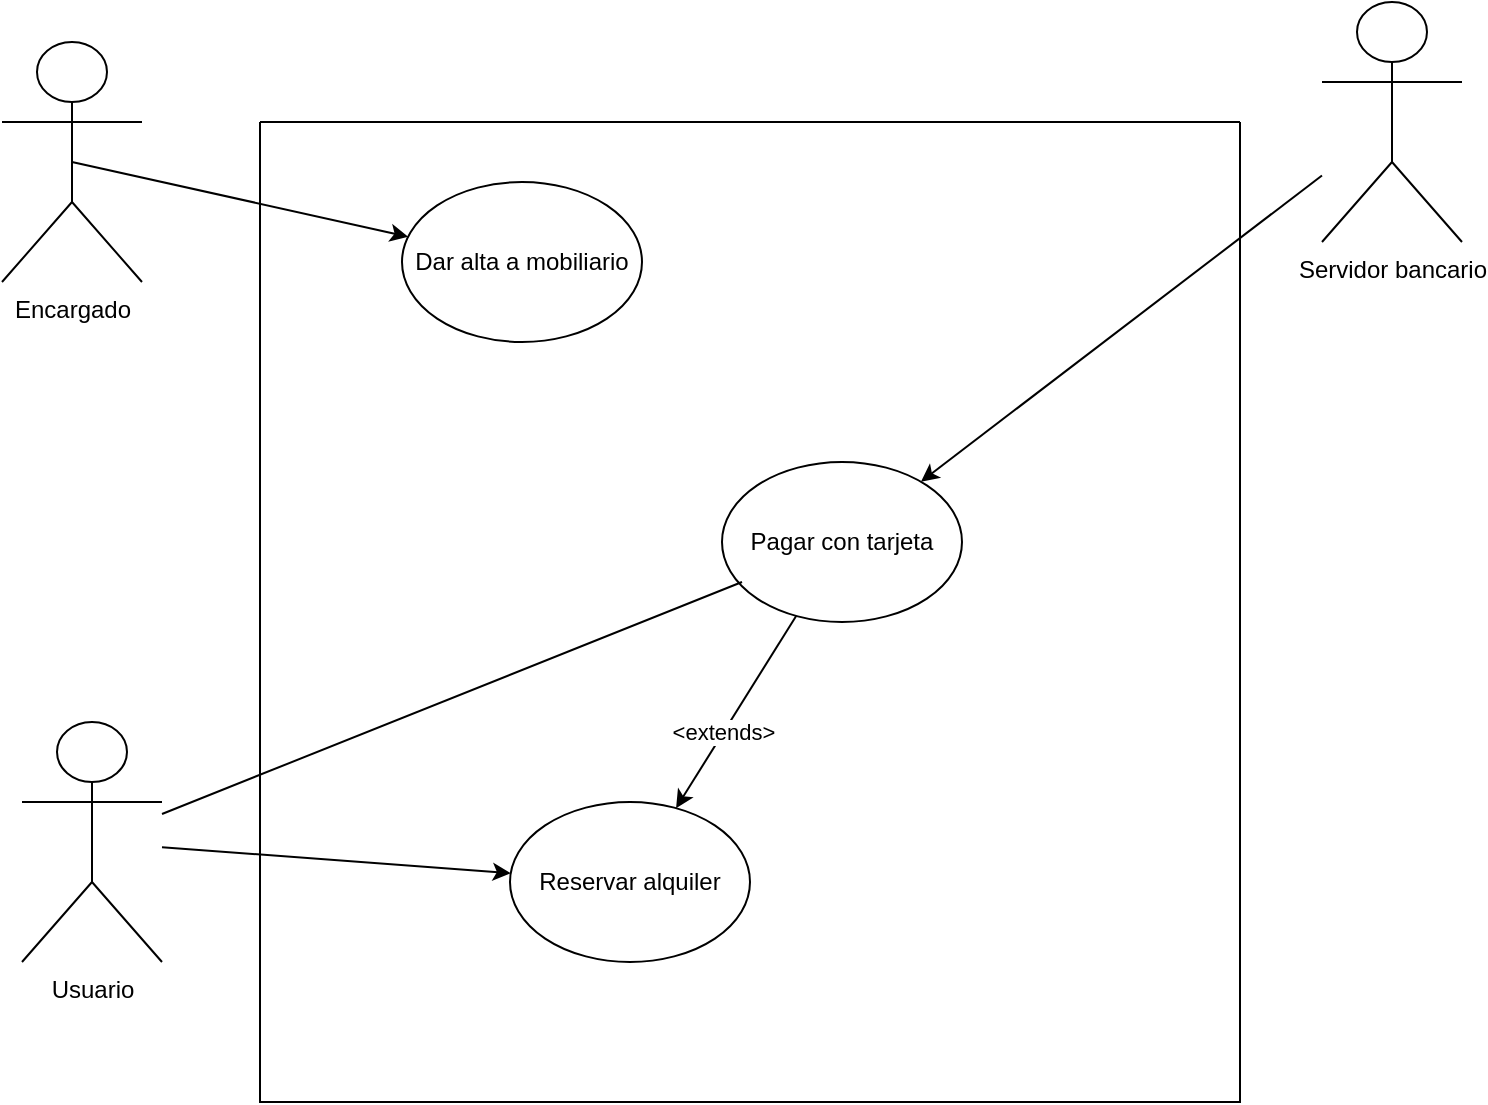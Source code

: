 <mxfile version="20.3.0" type="github">
  <diagram id="iOiiNKqxKT4wSBpW0y1S" name="Página-1">
    <mxGraphModel dx="1422" dy="762" grid="1" gridSize="10" guides="1" tooltips="1" connect="1" arrows="1" fold="1" page="1" pageScale="1" pageWidth="827" pageHeight="1169" math="0" shadow="0">
      <root>
        <mxCell id="0" />
        <mxCell id="1" parent="0" />
        <mxCell id="kAfgs-jqT4JxFYwGNpp8-3" value="" style="swimlane;startSize=0;" vertex="1" parent="1">
          <mxGeometry x="169" y="150" width="490" height="490" as="geometry" />
        </mxCell>
        <mxCell id="kAfgs-jqT4JxFYwGNpp8-8" value="Dar alta a mobiliario" style="ellipse;whiteSpace=wrap;html=1;" vertex="1" parent="kAfgs-jqT4JxFYwGNpp8-3">
          <mxGeometry x="71" y="30" width="120" height="80" as="geometry" />
        </mxCell>
        <mxCell id="kAfgs-jqT4JxFYwGNpp8-9" value="Reservar alquiler" style="ellipse;whiteSpace=wrap;html=1;" vertex="1" parent="kAfgs-jqT4JxFYwGNpp8-3">
          <mxGeometry x="125" y="340" width="120" height="80" as="geometry" />
        </mxCell>
        <mxCell id="kAfgs-jqT4JxFYwGNpp8-10" value="Pagar con tarjeta" style="ellipse;whiteSpace=wrap;html=1;" vertex="1" parent="kAfgs-jqT4JxFYwGNpp8-3">
          <mxGeometry x="231" y="170" width="120" height="80" as="geometry" />
        </mxCell>
        <mxCell id="kAfgs-jqT4JxFYwGNpp8-12" value="" style="endArrow=classic;html=1;rounded=0;" edge="1" parent="kAfgs-jqT4JxFYwGNpp8-3" source="kAfgs-jqT4JxFYwGNpp8-10" target="kAfgs-jqT4JxFYwGNpp8-9">
          <mxGeometry width="50" height="50" relative="1" as="geometry">
            <mxPoint x="541" y="54.39" as="sourcePoint" />
            <mxPoint x="398.917" y="234.593" as="targetPoint" />
          </mxGeometry>
        </mxCell>
        <mxCell id="kAfgs-jqT4JxFYwGNpp8-13" value="&amp;lt;extends&amp;gt;&amp;nbsp;" style="edgeLabel;html=1;align=center;verticalAlign=middle;resizable=0;points=[];" vertex="1" connectable="0" parent="kAfgs-jqT4JxFYwGNpp8-12">
          <mxGeometry x="0.197" y="1" relative="1" as="geometry">
            <mxPoint as="offset" />
          </mxGeometry>
        </mxCell>
        <mxCell id="kAfgs-jqT4JxFYwGNpp8-5" value="Encargado&lt;br&gt;" style="shape=umlActor;verticalLabelPosition=bottom;verticalAlign=top;html=1;outlineConnect=0;" vertex="1" parent="1">
          <mxGeometry x="40" y="110" width="70" height="120" as="geometry" />
        </mxCell>
        <mxCell id="kAfgs-jqT4JxFYwGNpp8-6" value="Usuario" style="shape=umlActor;verticalLabelPosition=bottom;verticalAlign=top;html=1;outlineConnect=0;" vertex="1" parent="1">
          <mxGeometry x="50" y="450" width="70" height="120" as="geometry" />
        </mxCell>
        <mxCell id="kAfgs-jqT4JxFYwGNpp8-7" value="Servidor bancario" style="shape=umlActor;verticalLabelPosition=bottom;verticalAlign=top;html=1;outlineConnect=0;" vertex="1" parent="1">
          <mxGeometry x="700" y="90" width="70" height="120" as="geometry" />
        </mxCell>
        <mxCell id="kAfgs-jqT4JxFYwGNpp8-11" value="" style="endArrow=classic;html=1;rounded=0;" edge="1" parent="1" source="kAfgs-jqT4JxFYwGNpp8-7" target="kAfgs-jqT4JxFYwGNpp8-10">
          <mxGeometry width="50" height="50" relative="1" as="geometry">
            <mxPoint x="390" y="420" as="sourcePoint" />
            <mxPoint x="440" y="370" as="targetPoint" />
          </mxGeometry>
        </mxCell>
        <mxCell id="kAfgs-jqT4JxFYwGNpp8-14" value="" style="endArrow=classic;html=1;rounded=0;exitX=0.5;exitY=0.5;exitDx=0;exitDy=0;exitPerimeter=0;" edge="1" parent="1" source="kAfgs-jqT4JxFYwGNpp8-5" target="kAfgs-jqT4JxFYwGNpp8-8">
          <mxGeometry width="50" height="50" relative="1" as="geometry">
            <mxPoint x="390" y="420" as="sourcePoint" />
            <mxPoint x="440" y="370" as="targetPoint" />
          </mxGeometry>
        </mxCell>
        <mxCell id="kAfgs-jqT4JxFYwGNpp8-16" value="" style="endArrow=none;html=1;rounded=0;" edge="1" parent="1" source="kAfgs-jqT4JxFYwGNpp8-6">
          <mxGeometry width="50" height="50" relative="1" as="geometry">
            <mxPoint x="390" y="420" as="sourcePoint" />
            <mxPoint x="410" y="380" as="targetPoint" />
          </mxGeometry>
        </mxCell>
        <mxCell id="kAfgs-jqT4JxFYwGNpp8-17" value="" style="endArrow=classic;html=1;rounded=0;" edge="1" parent="1" source="kAfgs-jqT4JxFYwGNpp8-6" target="kAfgs-jqT4JxFYwGNpp8-9">
          <mxGeometry width="50" height="50" relative="1" as="geometry">
            <mxPoint x="390" y="420" as="sourcePoint" />
            <mxPoint x="440" y="370" as="targetPoint" />
          </mxGeometry>
        </mxCell>
      </root>
    </mxGraphModel>
  </diagram>
</mxfile>
